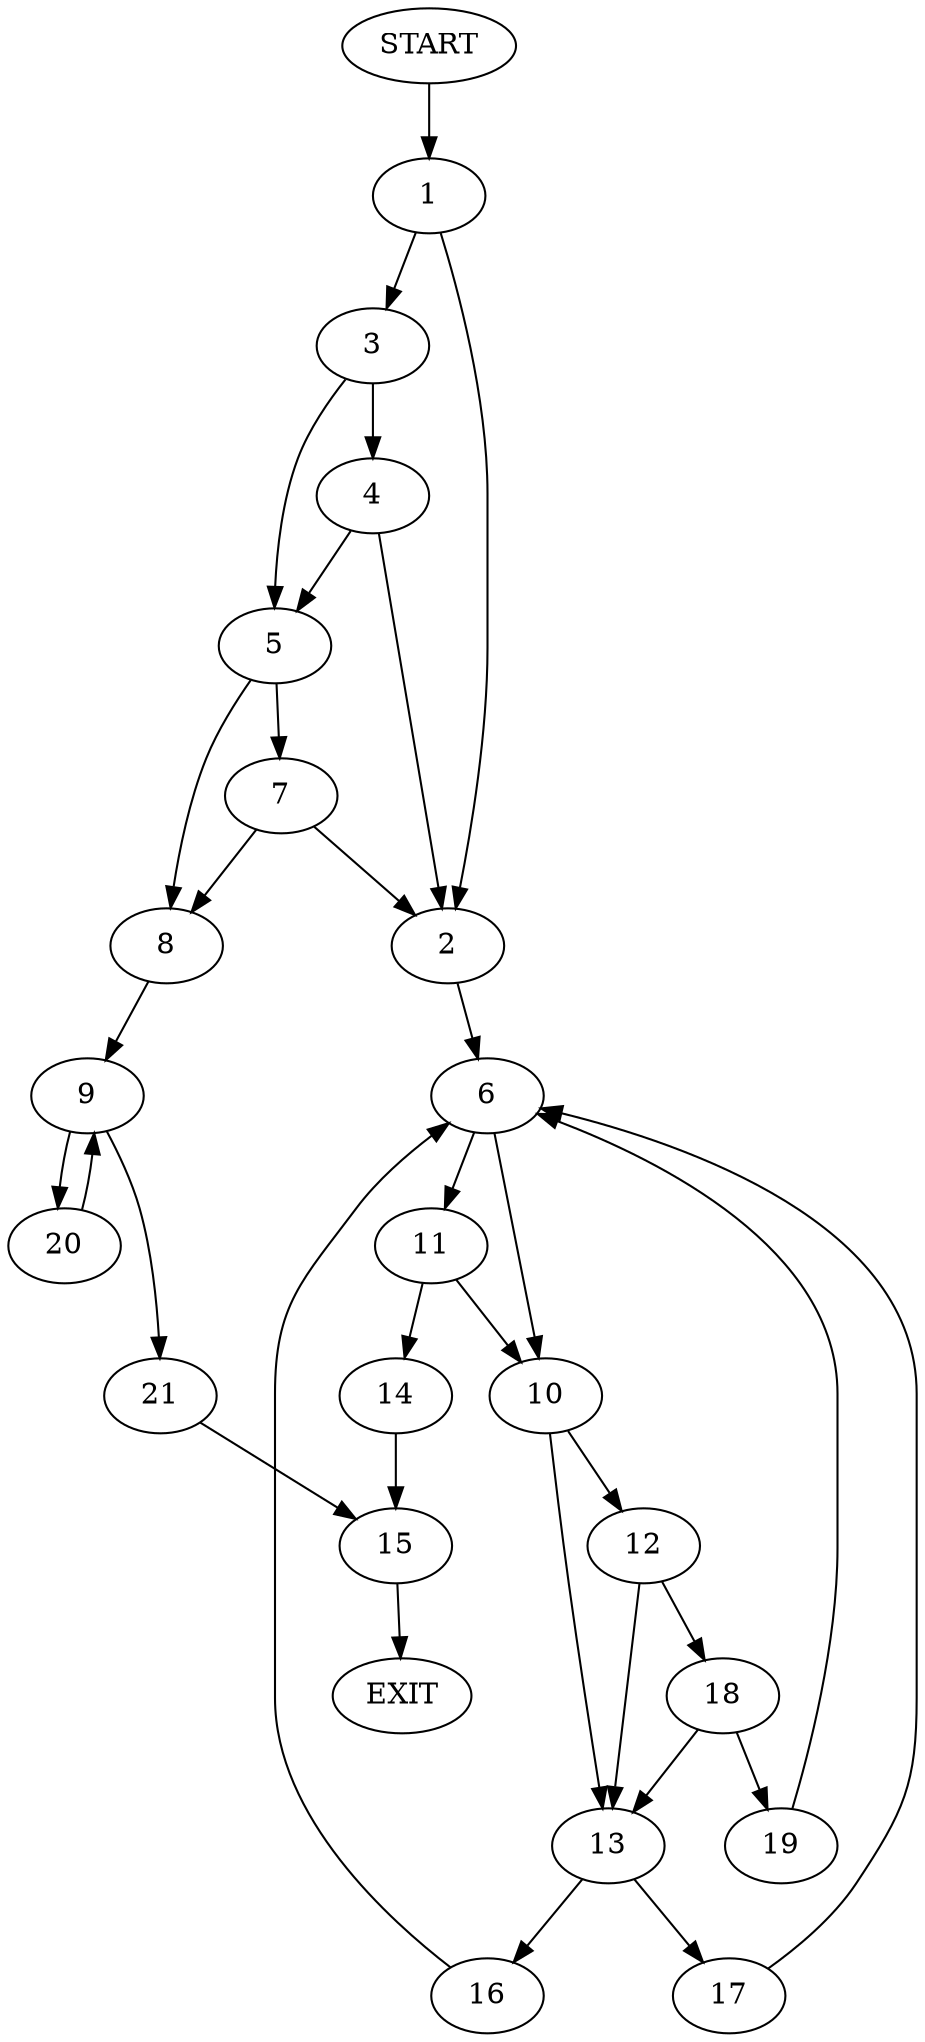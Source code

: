 digraph {
0 [label="START"]
22 [label="EXIT"]
0 -> 1
1 -> 2
1 -> 3
3 -> 4
3 -> 5
2 -> 6
5 -> 7
5 -> 8
4 -> 2
4 -> 5
7 -> 2
7 -> 8
8 -> 9
6 -> 10
6 -> 11
10 -> 12
10 -> 13
11 -> 14
11 -> 10
14 -> 15
13 -> 16
13 -> 17
12 -> 13
12 -> 18
18 -> 19
18 -> 13
19 -> 6
17 -> 6
16 -> 6
15 -> 22
9 -> 20
9 -> 21
20 -> 9
21 -> 15
}
